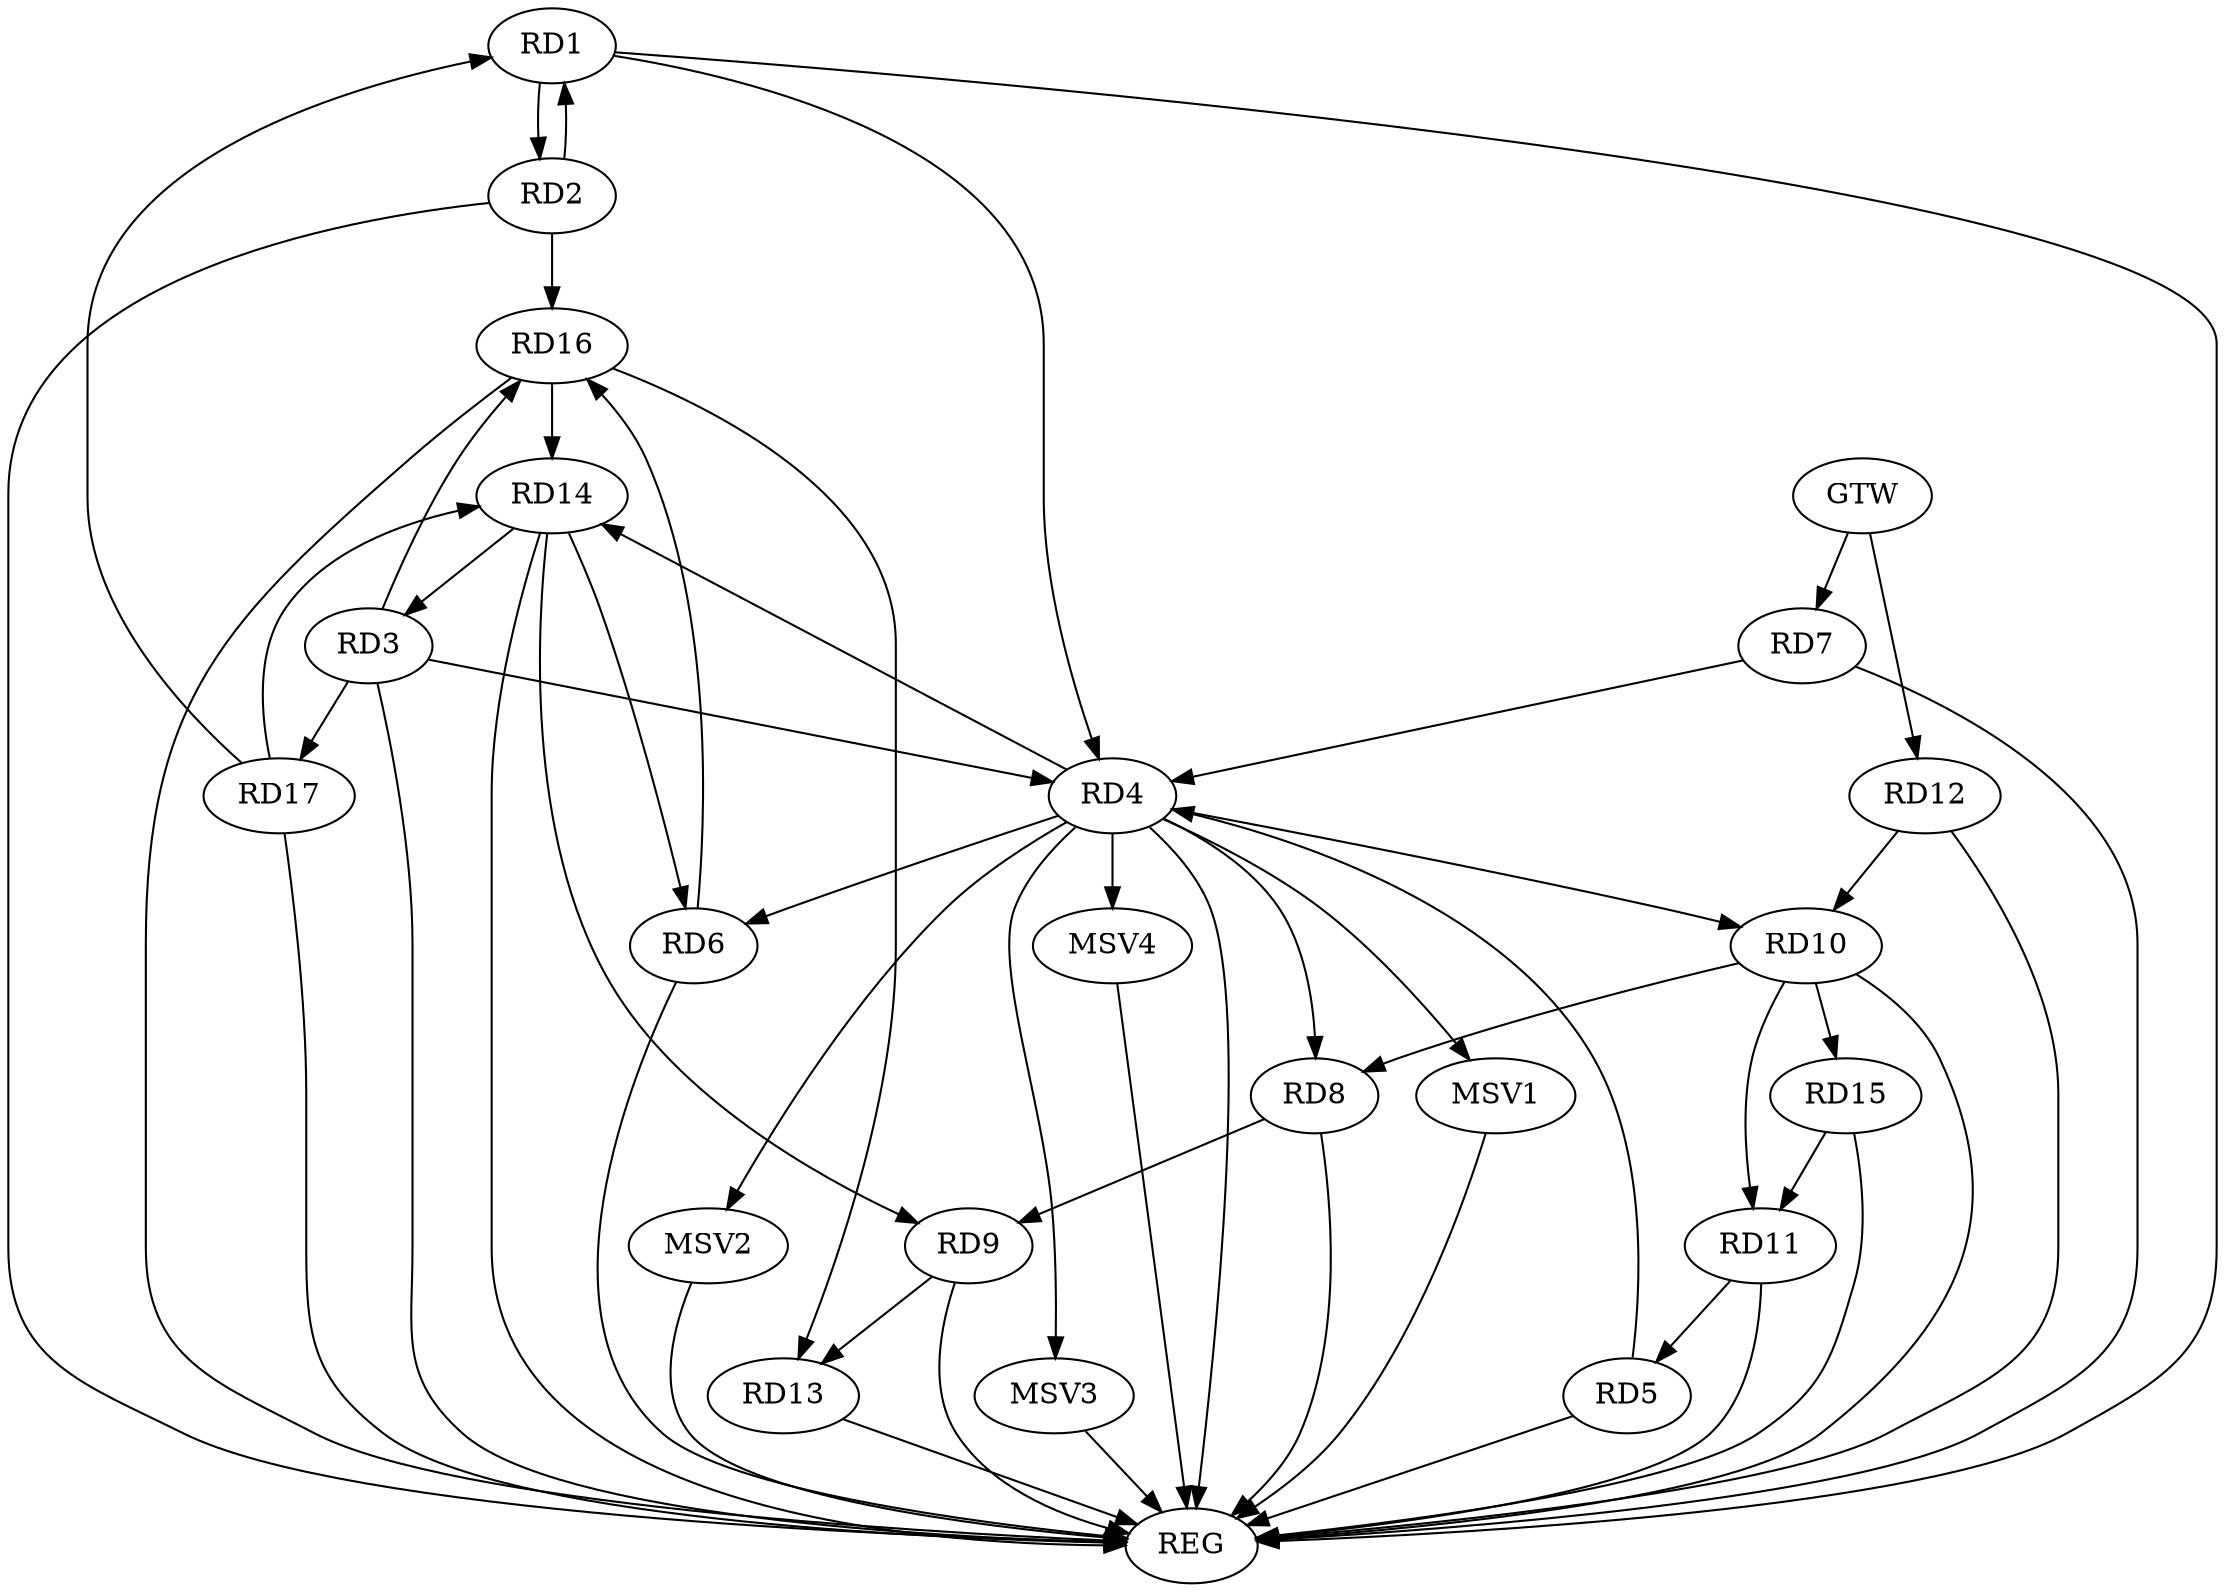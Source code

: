 strict digraph G {
  RD1 [ label="RD1" ];
  RD2 [ label="RD2" ];
  RD3 [ label="RD3" ];
  RD4 [ label="RD4" ];
  RD5 [ label="RD5" ];
  RD6 [ label="RD6" ];
  RD7 [ label="RD7" ];
  RD8 [ label="RD8" ];
  RD9 [ label="RD9" ];
  RD10 [ label="RD10" ];
  RD11 [ label="RD11" ];
  RD12 [ label="RD12" ];
  RD13 [ label="RD13" ];
  RD14 [ label="RD14" ];
  RD15 [ label="RD15" ];
  RD16 [ label="RD16" ];
  RD17 [ label="RD17" ];
  GTW [ label="GTW" ];
  REG [ label="REG" ];
  MSV1 [ label="MSV1" ];
  MSV2 [ label="MSV2" ];
  MSV3 [ label="MSV3" ];
  MSV4 [ label="MSV4" ];
  RD1 -> RD2;
  RD2 -> RD1;
  RD1 -> RD4;
  RD17 -> RD1;
  RD2 -> RD16;
  RD3 -> RD4;
  RD14 -> RD3;
  RD3 -> RD16;
  RD3 -> RD17;
  RD5 -> RD4;
  RD4 -> RD6;
  RD7 -> RD4;
  RD4 -> RD8;
  RD4 -> RD10;
  RD4 -> RD14;
  RD11 -> RD5;
  RD14 -> RD6;
  RD6 -> RD16;
  RD8 -> RD9;
  RD10 -> RD8;
  RD9 -> RD13;
  RD14 -> RD9;
  RD10 -> RD11;
  RD12 -> RD10;
  RD10 -> RD15;
  RD15 -> RD11;
  RD16 -> RD13;
  RD16 -> RD14;
  RD17 -> RD14;
  GTW -> RD7;
  GTW -> RD12;
  RD1 -> REG;
  RD2 -> REG;
  RD3 -> REG;
  RD4 -> REG;
  RD5 -> REG;
  RD6 -> REG;
  RD7 -> REG;
  RD8 -> REG;
  RD9 -> REG;
  RD10 -> REG;
  RD11 -> REG;
  RD12 -> REG;
  RD13 -> REG;
  RD14 -> REG;
  RD15 -> REG;
  RD16 -> REG;
  RD17 -> REG;
  RD4 -> MSV1;
  MSV1 -> REG;
  RD4 -> MSV2;
  MSV2 -> REG;
  RD4 -> MSV3;
  RD4 -> MSV4;
  MSV3 -> REG;
  MSV4 -> REG;
}
